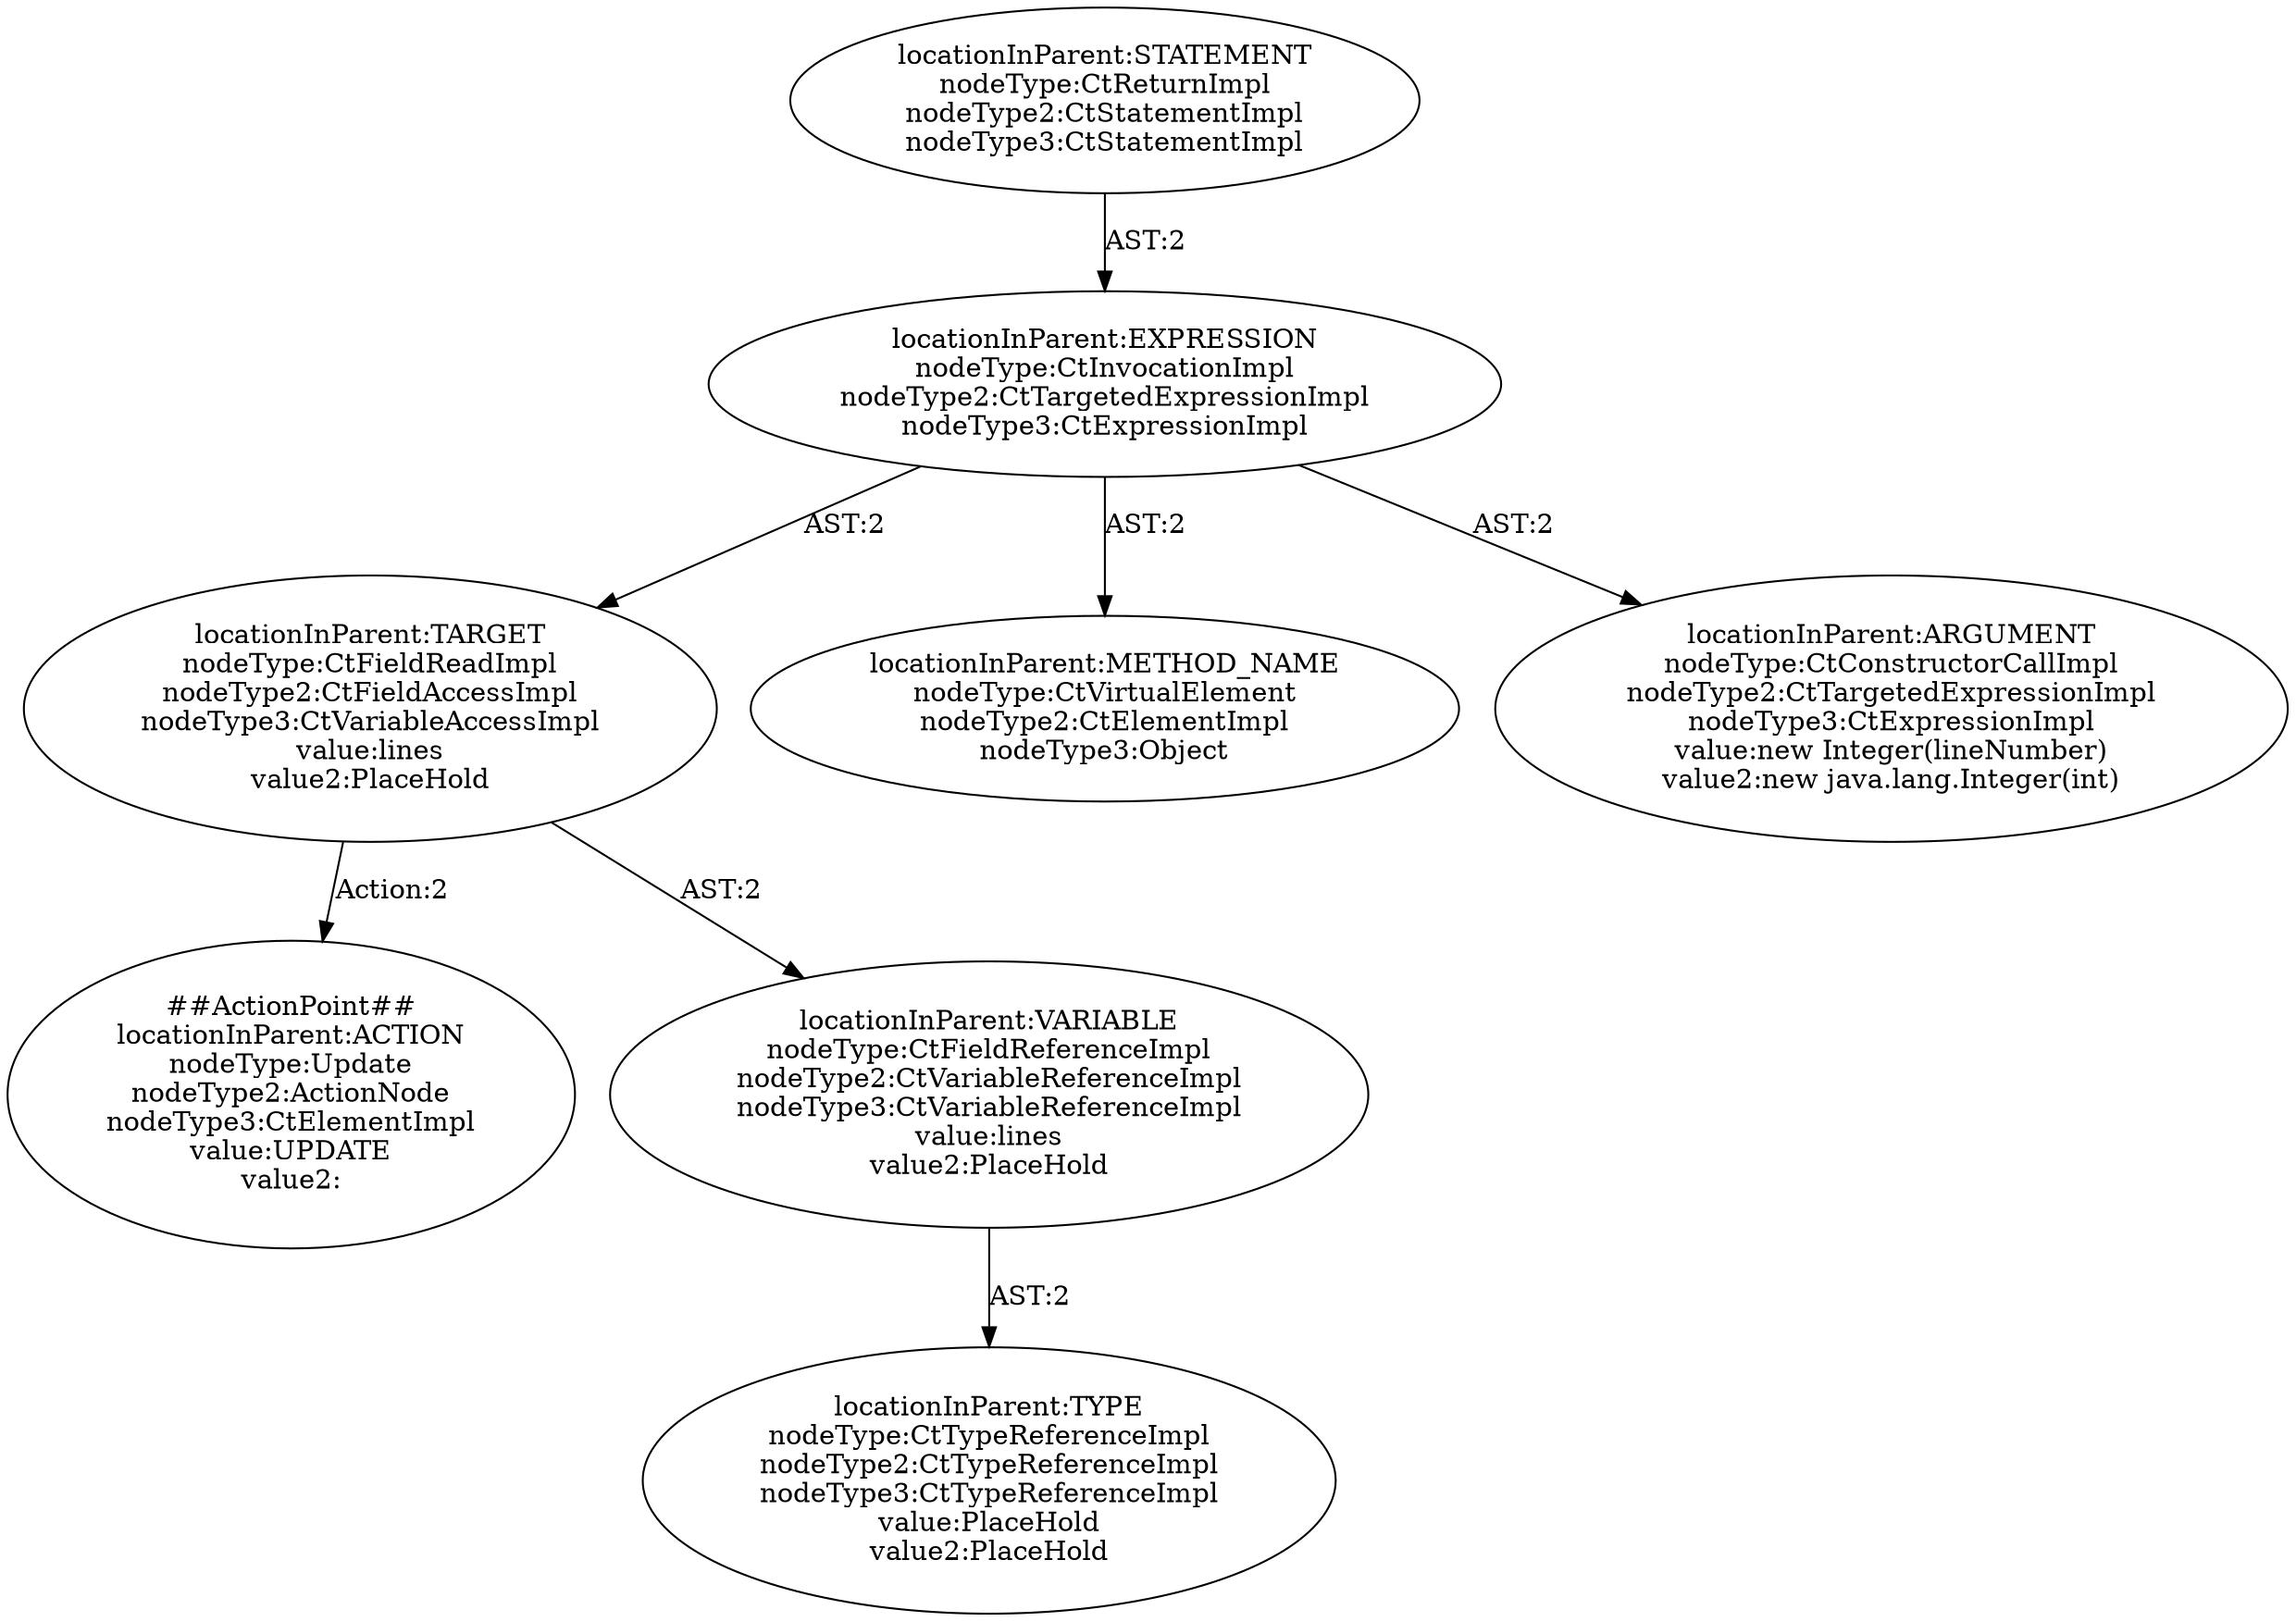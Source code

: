 digraph "Pattern" {
0 [label="##ActionPoint##
locationInParent:ACTION
nodeType:Update
nodeType2:ActionNode
nodeType3:CtElementImpl
value:UPDATE
value2:" shape=ellipse]
1 [label="locationInParent:TARGET
nodeType:CtFieldReadImpl
nodeType2:CtFieldAccessImpl
nodeType3:CtVariableAccessImpl
value:lines
value2:PlaceHold" shape=ellipse]
2 [label="locationInParent:EXPRESSION
nodeType:CtInvocationImpl
nodeType2:CtTargetedExpressionImpl
nodeType3:CtExpressionImpl" shape=ellipse]
3 [label="locationInParent:STATEMENT
nodeType:CtReturnImpl
nodeType2:CtStatementImpl
nodeType3:CtStatementImpl" shape=ellipse]
4 [label="locationInParent:METHOD_NAME
nodeType:CtVirtualElement
nodeType2:CtElementImpl
nodeType3:Object" shape=ellipse]
5 [label="locationInParent:ARGUMENT
nodeType:CtConstructorCallImpl
nodeType2:CtTargetedExpressionImpl
nodeType3:CtExpressionImpl
value:new Integer(lineNumber)
value2:new java.lang.Integer(int)" shape=ellipse]
6 [label="locationInParent:VARIABLE
nodeType:CtFieldReferenceImpl
nodeType2:CtVariableReferenceImpl
nodeType3:CtVariableReferenceImpl
value:lines
value2:PlaceHold" shape=ellipse]
7 [label="locationInParent:TYPE
nodeType:CtTypeReferenceImpl
nodeType2:CtTypeReferenceImpl
nodeType3:CtTypeReferenceImpl
value:PlaceHold
value2:PlaceHold" shape=ellipse]
1 -> 0 [label="Action:2"];
1 -> 6 [label="AST:2"];
2 -> 1 [label="AST:2"];
2 -> 4 [label="AST:2"];
2 -> 5 [label="AST:2"];
3 -> 2 [label="AST:2"];
6 -> 7 [label="AST:2"];
}